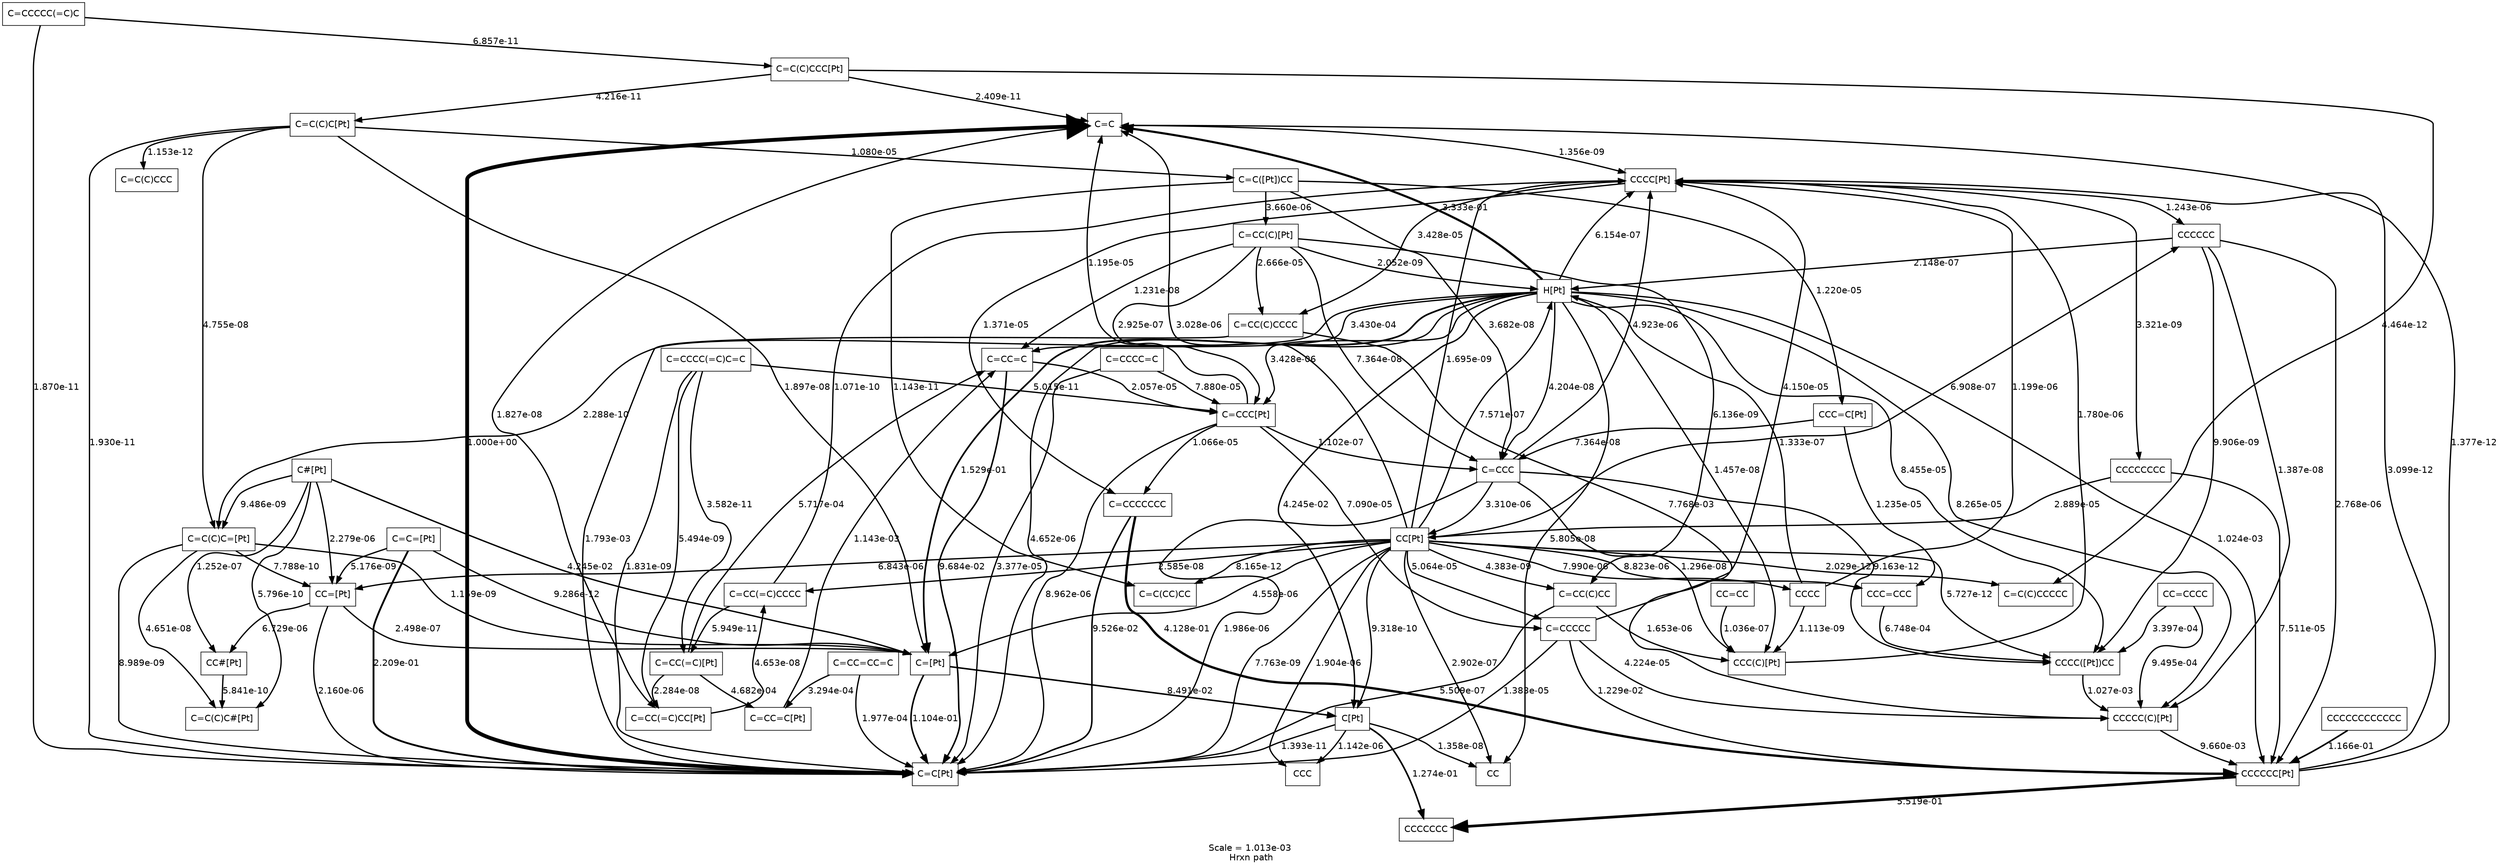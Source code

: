 digraph reaction_paths {
center=1;
s6 -> s17[fontname="Helvetica", penwidth=2.0000000054254365, arrowsize=1.0000000027127183, label="1.356e-09"];
s6 -> s26[fontname="Helvetica", penwidth=2.000000073090925, arrowsize=1.0000000365454624, label="1.827e-08"];
s9 -> s10[fontname="Helvetica", penwidth=2.0000186073693667, arrowsize=1.0000093036846833, label="4.652e-06"];
s9 -> s11[fontname="Helvetica", penwidth=2.001372091067293, arrowsize=1.0006860455336466, label="3.430e-04"];
s9 -> s7[fontname="Helvetica", penwidth=2.0000001681722885, arrowsize=1.0000000840861443, label="4.204e-08"];
s9 -> s17[fontname="Helvetica", penwidth=2.0000024615506984, arrowsize=1.0000012307753492, label="6.154e-07"];
s9 -> s19[fontname="Helvetica", penwidth=2.0000137116697503, arrowsize=1.0000068558348751, label="3.428e-06"];
s9 -> s33[fontname="Helvetica", penwidth=2.000000058298605, arrowsize=1.0000000291493025, label="1.457e-08"];
s9 -> s36[fontname="Helvetica", penwidth=2.004095598146797, arrowsize=1.0020477990733985, label="1.024e-03"];
s9 -> s39[fontname="Helvetica", penwidth=2.000330586476756, arrowsize=1.000165293238378, label="8.265e-05"];
s9 -> s41[fontname="Helvetica", penwidth=2.0003381840615213, arrowsize=1.0001690920307607, label="8.455e-05"];
s9 -> s43[fontname="Helvetica", penwidth=2.169817178858401, arrowsize=1.0849085894292005, label="4.245e-02"];
s9 -> s44[fontname="Helvetica", penwidth=2.6115173257680757, arrowsize=1.3057586628840379, label="1.529e-01"];
s9 -> s49[fontname="Helvetica", penwidth=2.0000000009152066, arrowsize=1.0000000004576033, label="2.288e-10"];
s9 -> s54[fontname="Helvetica", penwidth=2.0000002321815966, arrowsize=1.0000001160907983, label="5.805e-08"];
s11 -> s19[fontname="Helvetica", penwidth=2.00008227001845, arrowsize=1.000041135009225, label="2.057e-05"];
s14 -> s26[fontname="Helvetica", penwidth=2.000000091363674, arrowsize=1.000000045681837, label="2.284e-08"];
s7 -> s15[fontname="Helvetica", penwidth=2.00001323904439, arrowsize=1.000006619522195, label="3.310e-06"];
s7 -> s17[fontname="Helvetica", penwidth=2.000019692405489, arrowsize=1.0000098462027445, label="4.923e-06"];
s7 -> s33[fontname="Helvetica", penwidth=2.0000000518338803, arrowsize=1.0000000259169401, label="1.296e-08"];
s7 -> s41[fontname="Helvetica", penwidth=2.0000000000366525, arrowsize=1.0000000000183262, label="9.163e-12"];
s15 -> s16[fontname="Helvetica", penwidth=2.0000319586525626, arrowsize=1.0000159793262813, label="7.990e-06"];
s15 -> s17[fontname="Helvetica", penwidth=2.0000000067817965, arrowsize=1.0000000033908982, label="1.695e-09"];
s15 -> s18[fontname="Helvetica", penwidth=2.000202577568616, arrowsize=1.000101288784308, label="5.064e-05"];
s15 -> s24[fontname="Helvetica", penwidth=2.0000027631163735, arrowsize=1.0000013815581867, label="6.908e-07"];
s15 -> s28[fontname="Helvetica", penwidth=2.000000103398298, arrowsize=1.000000051699149, label="2.585e-08"];
s15 -> s32[fontname="Helvetica", penwidth=2.0000000000081153, arrowsize=1.0000000000040576, label="2.029e-12"];
s15 -> s34[fontname="Helvetica", penwidth=2.0000000175305934, arrowsize=1.0000000087652967, label="4.383e-09"];
s15 -> s35[fontname="Helvetica", penwidth=2.0000000000326614, arrowsize=1.0000000000163307, label="8.165e-12"];
s15 -> s38[fontname="Helvetica", penwidth=2.0000352903177006, arrowsize=1.0000176451588503, label="8.823e-06"];
s15 -> s41[fontname="Helvetica", penwidth=2.0000000000229075, arrowsize=1.0000000000114537, label="5.727e-12"];
s15 -> s43[fontname="Helvetica", penwidth=2.000000003727164, arrowsize=1.000000001863582, label="9.318e-10"];
s15 -> s44[fontname="Helvetica", penwidth=2.0000182315583337, arrowsize=1.0000091157791668, label="4.558e-06"];
s15 -> s51[fontname="Helvetica", penwidth=2.000027370515942, arrowsize=1.000013685257971, label="6.843e-06"];
s15 -> s53[fontname="Helvetica", penwidth=2.0000076147945314, arrowsize=1.0000038073972657, label="1.904e-06"];
s15 -> s54[fontname="Helvetica", penwidth=2.000001160907974, arrowsize=1.000000580453987, label="2.902e-07"];
s16 -> s17[fontname="Helvetica", penwidth=2.000004794853327, arrowsize=1.0000023974266634, label="1.199e-06"];
s16 -> s33[fontname="Helvetica", penwidth=2.0000000044516084, arrowsize=1.0000000022258042, label="1.113e-09"];
s17 -> s24[fontname="Helvetica", penwidth=2.0000049736094576, arrowsize=1.0000024868047288, label="1.243e-06"];
s17 -> s37[fontname="Helvetica", penwidth=2.0000000132843496, arrowsize=1.0000000066421748, label="3.321e-09"];
s17 -> s40[fontname="Helvetica", penwidth=2.0001371294646244, arrowsize=1.0000685647323122, label="3.428e-05"];
s17 -> s47[fontname="Helvetica", penwidth=2.0000548482145986, arrowsize=1.0000274241072993, label="1.371e-05"];
s18 -> s36[fontname="Helvetica", penwidth=2.049147177761362, arrowsize=1.024573588880681, label="1.229e-02"];
s18 -> s39[fontname="Helvetica", penwidth=2.000168975070828, arrowsize=1.000084487535414, label="4.224e-05"];
s19 -> s47[fontname="Helvetica", penwidth=2.000042659854065, arrowsize=1.0000213299270324, label="1.066e-05"];
s20 -> s34[fontname="Helvetica", penwidth=2.000000024542859, arrowsize=1.0000000122714294, label="6.136e-09"];
s20 -> s40[fontname="Helvetica", penwidth=2.000106656302901, arrowsize=1.0000533281514505, label="2.666e-05"];
s21 -> s22[fontname="Helvetica", penwidth=2.00004880488536, arrowsize=1.00002440244268, label="1.220e-05"];
s21 -> s35[fontname="Helvetica", penwidth=2.000000000045726, arrowsize=1.000000000022863, label="1.143e-11"];
s22 -> s38[fontname="Helvetica", penwidth=2.000049406255286, arrowsize=1.000024703127643, label="1.235e-05"];
s23 -> s29[fontname="Helvetica", penwidth=2.000000000004613, arrowsize=1.0000000000023066, label="1.153e-12"];
s23 -> s44[fontname="Helvetica", penwidth=2.0000000758855796, arrowsize=1.0000000379427898, label="1.897e-08"];
s23 -> s49[fontname="Helvetica", penwidth=2.000000190186208, arrowsize=1.000000095093104, label="4.755e-08"];
s24 -> s36[fontname="Helvetica", penwidth=2.0000110720236592, arrowsize=1.0000055360118296, label="2.768e-06"];
s24 -> s39[fontname="Helvetica", penwidth=2.000000055469885, arrowsize=1.0000000277349426, label="1.387e-08"];
s24 -> s41[fontname="Helvetica", penwidth=2.000000039625312, arrowsize=1.000000019812656, label="9.906e-09"];
s26 -> s28[fontname="Helvetica", penwidth=2.0000001861169467, arrowsize=1.0000000930584734, label="4.653e-08"];
s30 -> s32[fontname="Helvetica", penwidth=2.000000000017854, arrowsize=1.000000000008927, label="4.464e-12"];
s36 -> s0[fontname="Helvetica", penwidth=4.207797909689119, arrowsize=2.1038989548445595, label="5.519e-01"];
s38 -> s41[fontname="Helvetica", penwidth=2.002699387291073, arrowsize=1.0013496936455366, label="6.748e-04"];
s43 -> s53[fontname="Helvetica", penwidth=2.0000045688766304, arrowsize=1.0000022844383152, label="1.142e-06"];
s43 -> s54[fontname="Helvetica", penwidth=2.000000054336143, arrowsize=1.0000000271680716, label="1.358e-08"];
s45 -> s49[fontname="Helvetica", penwidth=2.0000000379427902, arrowsize=1.0000000189713951, label="9.486e-09"];
s45 -> s50[fontname="Helvetica", penwidth=2.000000002318494, arrowsize=1.000000001159247, label="5.796e-10"];
s45 -> s51[fontname="Helvetica", penwidth=2.0000091157789814, arrowsize=1.0000045578894907, label="2.279e-06"];
s45 -> s52[fontname="Helvetica", penwidth=2.0000005008223973, arrowsize=1.0000002504111987, label="1.252e-07"];
s48 -> s51[fontname="Helvetica", penwidth=2.0000000207023785, arrowsize=1.0000000103511892, label="5.176e-09"];
s49 -> s50[fontname="Helvetica", penwidth=2.000000186040559, arrowsize=1.0000000930202795, label="4.651e-08"];
s49 -> s51[fontname="Helvetica", penwidth=2.0000000031150553, arrowsize=1.0000000015575277, label="7.788e-10"];
s51 -> s52[fontname="Helvetica", penwidth=2.0000269175394094, arrowsize=1.0000134587697047, label="6.729e-06"];
s9 -> s6[fontname="Helvetica", penwidth=3.3333301750840016, arrowsize=1.6666650875420008, label="3.333e-01"];
s10 -> s6[fontname="Helvetica", penwidth=6.0, arrowsize=3.0, label="1.000e+00"];
s15 -> s6[fontname="Helvetica", penwidth=2.000012113719137, arrowsize=1.0000060568595686, label="3.028e-06"];
s19 -> s6[fontname="Helvetica", penwidth=2.0000477975726882, arrowsize=1.0000238987863441, label="1.195e-05"];
s30 -> s6[fontname="Helvetica", penwidth=2.0000000000963603, arrowsize=1.0000000000481801, label="2.409e-11"];
s36 -> s6[fontname="Helvetica", penwidth=2.000000000005509, arrowsize=1.0000000000027545, label="1.377e-12"];
s15 -> s9[fontname="Helvetica", penwidth=2.0000030284059793, arrowsize=1.0000015142029897, label="7.571e-07"];
s16 -> s9[fontname="Helvetica", penwidth=2.0000005332563515, arrowsize=1.0000002666281758, label="1.333e-07"];
s20 -> s9[fontname="Helvetica", penwidth=2.000000008206922, arrowsize=1.000000004103461, label="2.052e-09"];
s24 -> s9[fontname="Helvetica", penwidth=2.0000008590090195, arrowsize=1.0000004295045097, label="2.148e-07"];
s11 -> s10[fontname="Helvetica", penwidth=2.3873637270268957, arrowsize=1.1936818635134478, label="9.684e-02"];
s13 -> s10[fontname="Helvetica", penwidth=2.0007906692700086, arrowsize=1.0003953346350043, label="1.977e-04"];
s7 -> s10[fontname="Helvetica", penwidth=2.000007943431324, arrowsize=1.000003971715662, label="1.986e-06"];
s15 -> s10[fontname="Helvetica", penwidth=2.0000000310536064, arrowsize=1.0000000155268032, label="7.763e-09"];
s18 -> s10[fontname="Helvetica", penwidth=2.000055326377717, arrowsize=1.0000276631888585, label="1.383e-05"];
s19 -> s10[fontname="Helvetica", penwidth=2.0000358482979506, arrowsize=1.0000179241489753, label="8.962e-06"];
s23 -> s10[fontname="Helvetica", penwidth=2.000000000077217, arrowsize=1.0000000000386084, label="1.930e-11"];
s25 -> s10[fontname="Helvetica", penwidth=2.000135090446708, arrowsize=1.000067545223354, label="3.377e-05"];
s27 -> s10[fontname="Helvetica", penwidth=2.0000000073252164, arrowsize=1.0000000036626082, label="1.831e-09"];
s31 -> s10[fontname="Helvetica", penwidth=2.0000000000748073, arrowsize=1.0000000000374036, label="1.870e-11"];
s34 -> s10[fontname="Helvetica", penwidth=2.0000022034650713, arrowsize=1.0000011017325356, label="5.509e-07"];
s40 -> s10[fontname="Helvetica", penwidth=2.0071707246863353, arrowsize=1.0035853623431676, label="1.793e-03"];
s43 -> s10[fontname="Helvetica", penwidth=2.000000000055716, arrowsize=1.000000000027858, label="1.393e-11"];
s44 -> s10[fontname="Helvetica", penwidth=2.4417099179259374, arrowsize=1.2208549589629687, label="1.104e-01"];
s47 -> s10[fontname="Helvetica", penwidth=2.3810205308293617, arrowsize=1.1905102654146809, label="9.526e-02"];
s48 -> s10[fontname="Helvetica", penwidth=2.883472714877442, arrowsize=1.441736357438721, label="2.209e-01"];
s49 -> s10[fontname="Helvetica", penwidth=2.0000000359570107, arrowsize=1.0000000179785054, label="8.989e-09"];
s51 -> s10[fontname="Helvetica", penwidth=2.0000086386336875, arrowsize=1.0000043193168437, label="2.160e-06"];
s12 -> s11[fontname="Helvetica", penwidth=2.004573636887914, arrowsize=1.002286818443957, label="1.143e-03"];
s14 -> s11[fontname="Helvetica", penwidth=2.0022868208172473, arrowsize=1.0011434104086236, label="5.717e-04"];
s20 -> s11[fontname="Helvetica", penwidth=2.0000000492415757, arrowsize=1.0000000246207879, label="1.231e-08"];
s13 -> s12[fontname="Helvetica", penwidth=2.0013177797400967, arrowsize=1.0006588898700484, label="3.294e-04"];
s14 -> s12[fontname="Helvetica", penwidth=2.001872910230835, arrowsize=1.0009364551154174, label="4.682e-04"];
s27 -> s14[fontname="Helvetica", penwidth=2.000000000143273, arrowsize=1.0000000000716365, label="3.582e-11"];
s28 -> s14[fontname="Helvetica", penwidth=2.0000000002379648, arrowsize=1.0000000001189824, label="5.949e-11"];
s19 -> s7[fontname="Helvetica", penwidth=2.0000004408225744, arrowsize=1.0000002204112872, label="1.102e-07"];
s20 -> s7[fontname="Helvetica", penwidth=2.000000294552144, arrowsize=1.000000147276072, label="7.364e-08"];
s21 -> s7[fontname="Helvetica", penwidth=2.000000147276309, arrowsize=1.0000000736381545, label="3.682e-08"];
s22 -> s7[fontname="Helvetica", penwidth=2.000000294552143, arrowsize=1.0000001472760716, label="7.364e-08"];
s37 -> s15[fontname="Helvetica", penwidth=2.000115556421434, arrowsize=1.000057778210717, label="2.889e-05"];
s18 -> s17[fontname="Helvetica", penwidth=2.00016598031749, arrowsize=1.000082990158745, label="4.150e-05"];
s28 -> s17[fontname="Helvetica", penwidth=2.0000000004283365, arrowsize=1.0000000002141682, label="1.071e-10"];
s33 -> s17[fontname="Helvetica", penwidth=2.000007118969069, arrowsize=1.0000035594845345, label="1.780e-06"];
s36 -> s17[fontname="Helvetica", penwidth=2.000000000012395, arrowsize=1.0000000000061975, label="3.099e-12"];
s19 -> s18[fontname="Helvetica", penwidth=2.0002836080749415, arrowsize=1.0001418040374708, label="7.090e-05"];
s20 -> s19[fontname="Helvetica", penwidth=2.0000011698503157, arrowsize=1.0000005849251579, label="2.925e-07"];
s25 -> s19[fontname="Helvetica", penwidth=2.0003152100956334, arrowsize=1.0001576050478167, label="7.880e-05"];
s27 -> s19[fontname="Helvetica", penwidth=2.000000000200582, arrowsize=1.000000000100291, label="5.015e-11"];
s21 -> s20[fontname="Helvetica", penwidth=2.000014639806587, arrowsize=1.0000073199032935, label="3.660e-06"];
s23 -> s21[fontname="Helvetica", penwidth=2.000043219911049, arrowsize=1.0000216099555246, label="1.080e-05"];
s30 -> s23[fontname="Helvetica", penwidth=2.000000000168631, arrowsize=1.0000000000843154, label="4.216e-11"];
s27 -> s26[fontname="Helvetica", penwidth=2.0000000219756258, arrowsize=1.0000000109878129, label="5.494e-09"];
s31 -> s30[fontname="Helvetica", penwidth=2.0000000002742944, arrowsize=1.0000000001371472, label="6.857e-11"];
s8 -> s33[fontname="Helvetica", penwidth=2.000000414551473, arrowsize=1.0000002072757366, label="1.036e-07"];
s34 -> s33[fontname="Helvetica", penwidth=2.0000066103998333, arrowsize=1.0000033051999166, label="1.653e-06"];
s37 -> s36[fontname="Helvetica", penwidth=2.0003004465089202, arrowsize=1.0001502232544601, label="7.511e-05"];
s39 -> s36[fontname="Helvetica", penwidth=2.0386413973826762, arrowsize=1.0193206986913381, label="9.660e-03"];
s46 -> s36[fontname="Helvetica", penwidth=2.4663044543773376, arrowsize=1.2331522271886688, label="1.166e-01"];
s47 -> s36[fontname="Helvetica", penwidth=3.6510913371883014, arrowsize=1.8255456685941507, label="4.128e-01"];
s40 -> s39[fontname="Helvetica", penwidth=2.031073092459977, arrowsize=1.0155365462299886, label="7.768e-03"];
s41 -> s39[fontname="Helvetica", penwidth=2.0041084276722425, arrowsize=1.0020542138361213, label="1.027e-03"];
s42 -> s39[fontname="Helvetica", penwidth=2.0037980543690126, arrowsize=1.0018990271845063, label="9.495e-04"];
s42 -> s41[fontname="Helvetica", penwidth=2.0013588285547885, arrowsize=1.0006794142773943, label="3.397e-04"];
s43 -> s0[fontname="Helvetica", penwidth=2.509491276324173, arrowsize=1.2547456381620865, label="1.274e-01"];
s44 -> s43[fontname="Helvetica", penwidth=2.339633883979467, arrowsize=1.1698169419897335, label="8.491e-02"];
s45 -> s44[fontname="Helvetica", penwidth=2.169808419270666, arrowsize=1.084904209635333, label="4.245e-02"];
s48 -> s44[fontname="Helvetica", penwidth=2.0000000000371436, arrowsize=1.0000000000185718, label="9.286e-12"];
s49 -> s44[fontname="Helvetica", penwidth=2.0000000046369877, arrowsize=1.0000000023184938, label="1.159e-09"];
s51 -> s44[fontname="Helvetica", penwidth=2.000000999160077, arrowsize=1.0000004995800384, label="2.498e-07"];
s52 -> s50[fontname="Helvetica", penwidth=2.0000000023362916, arrowsize=1.0000000011681458, label="5.841e-10"];
s39 [ fontname="Helvetica", shape=box, label="CCCCC(C)[Pt]"];
s51 [ fontname="Helvetica", shape=box, label="CC=[Pt]"];
s18 [ fontname="Helvetica", shape=box, label="C=CCCCC"];
s38 [ fontname="Helvetica", shape=box, label="CCC=CCC"];
s19 [ fontname="Helvetica", shape=box, label="C=CCC[Pt]"];
s21 [ fontname="Helvetica", shape=box, label="C=C([Pt])CC"];
s36 [ fontname="Helvetica", shape=box, label="CCCCCC[Pt]"];
s54 [ fontname="Helvetica", shape=box, label="CC"];
s0 [ fontname="Helvetica", shape=box, label="CCCCCCC"];
s30 [ fontname="Helvetica", shape=box, label="C=C(C)CCC[Pt]"];
s17 [ fontname="Helvetica", shape=box, label="CCCC[Pt]"];
s16 [ fontname="Helvetica", shape=box, label="CCCC"];
s37 [ fontname="Helvetica", shape=box, label="CCCCCCCC"];
s9 [ fontname="Helvetica", shape=box, label="H[Pt]"];
s25 [ fontname="Helvetica", shape=box, label="C=CCCC=C"];
s49 [ fontname="Helvetica", shape=box, label="C=C(C)C=[Pt]"];
s53 [ fontname="Helvetica", shape=box, label="CCC"];
s45 [ fontname="Helvetica", shape=box, label="C#[Pt]"];
s13 [ fontname="Helvetica", shape=box, label="C=CC=CC=C"];
s29 [ fontname="Helvetica", shape=box, label="C=C(C)CCC"];
s34 [ fontname="Helvetica", shape=box, label="C=CC(C)CC"];
s7 [ fontname="Helvetica", shape=box, label="C=CCC"];
s12 [ fontname="Helvetica", shape=box, label="C=CC=C[Pt]"];
s10 [ fontname="Helvetica", shape=box, label="C=C[Pt]"];
s6 [ fontname="Helvetica", shape=box, label="C=C"];
s48 [ fontname="Helvetica", shape=box, label="C=C=[Pt]"];
s27 [ fontname="Helvetica", shape=box, label="C=CCCC(=C)C=C"];
s40 [ fontname="Helvetica", shape=box, label="C=CC(C)CCCC"];
s8 [ fontname="Helvetica", shape=box, label="CC=CC"];
s35 [ fontname="Helvetica", shape=box, label="C=C(CC)CC"];
s42 [ fontname="Helvetica", shape=box, label="CC=CCCC"];
s11 [ fontname="Helvetica", shape=box, label="C=CC=C"];
s43 [ fontname="Helvetica", shape=box, label="C[Pt]"];
s32 [ fontname="Helvetica", shape=box, label="C=C(C)CCCCC"];
s41 [ fontname="Helvetica", shape=box, label="CCCC([Pt])CC"];
s26 [ fontname="Helvetica", shape=box, label="C=CC(=C)CC[Pt]"];
s31 [ fontname="Helvetica", shape=box, label="C=CCCCC(=C)C"];
s22 [ fontname="Helvetica", shape=box, label="CCC=C[Pt]"];
s20 [ fontname="Helvetica", shape=box, label="C=CC(C)[Pt]"];
s46 [ fontname="Helvetica", shape=box, label="CCCCCCCCCCCC"];
s52 [ fontname="Helvetica", shape=box, label="CC#[Pt]"];
s14 [ fontname="Helvetica", shape=box, label="C=CC(=C)[Pt]"];
s23 [ fontname="Helvetica", shape=box, label="C=C(C)C[Pt]"];
s47 [ fontname="Helvetica", shape=box, label="C=CCCCCCC"];
s28 [ fontname="Helvetica", shape=box, label="C=CC(=C)CCCC"];
s50 [ fontname="Helvetica", shape=box, label="C=C(C)C#[Pt]"];
s24 [ fontname="Helvetica", shape=box, label="CCCCCC"];
s33 [ fontname="Helvetica", shape=box, label="CCC(C)[Pt]"];
s44 [ fontname="Helvetica", shape=box, label="C=[Pt]"];
s15 [ fontname="Helvetica", shape=box, label="CC[Pt]"];
 label = "Scale = 1.013e-03\l Hrxn path";
 fontname = "Helvetica";
}
